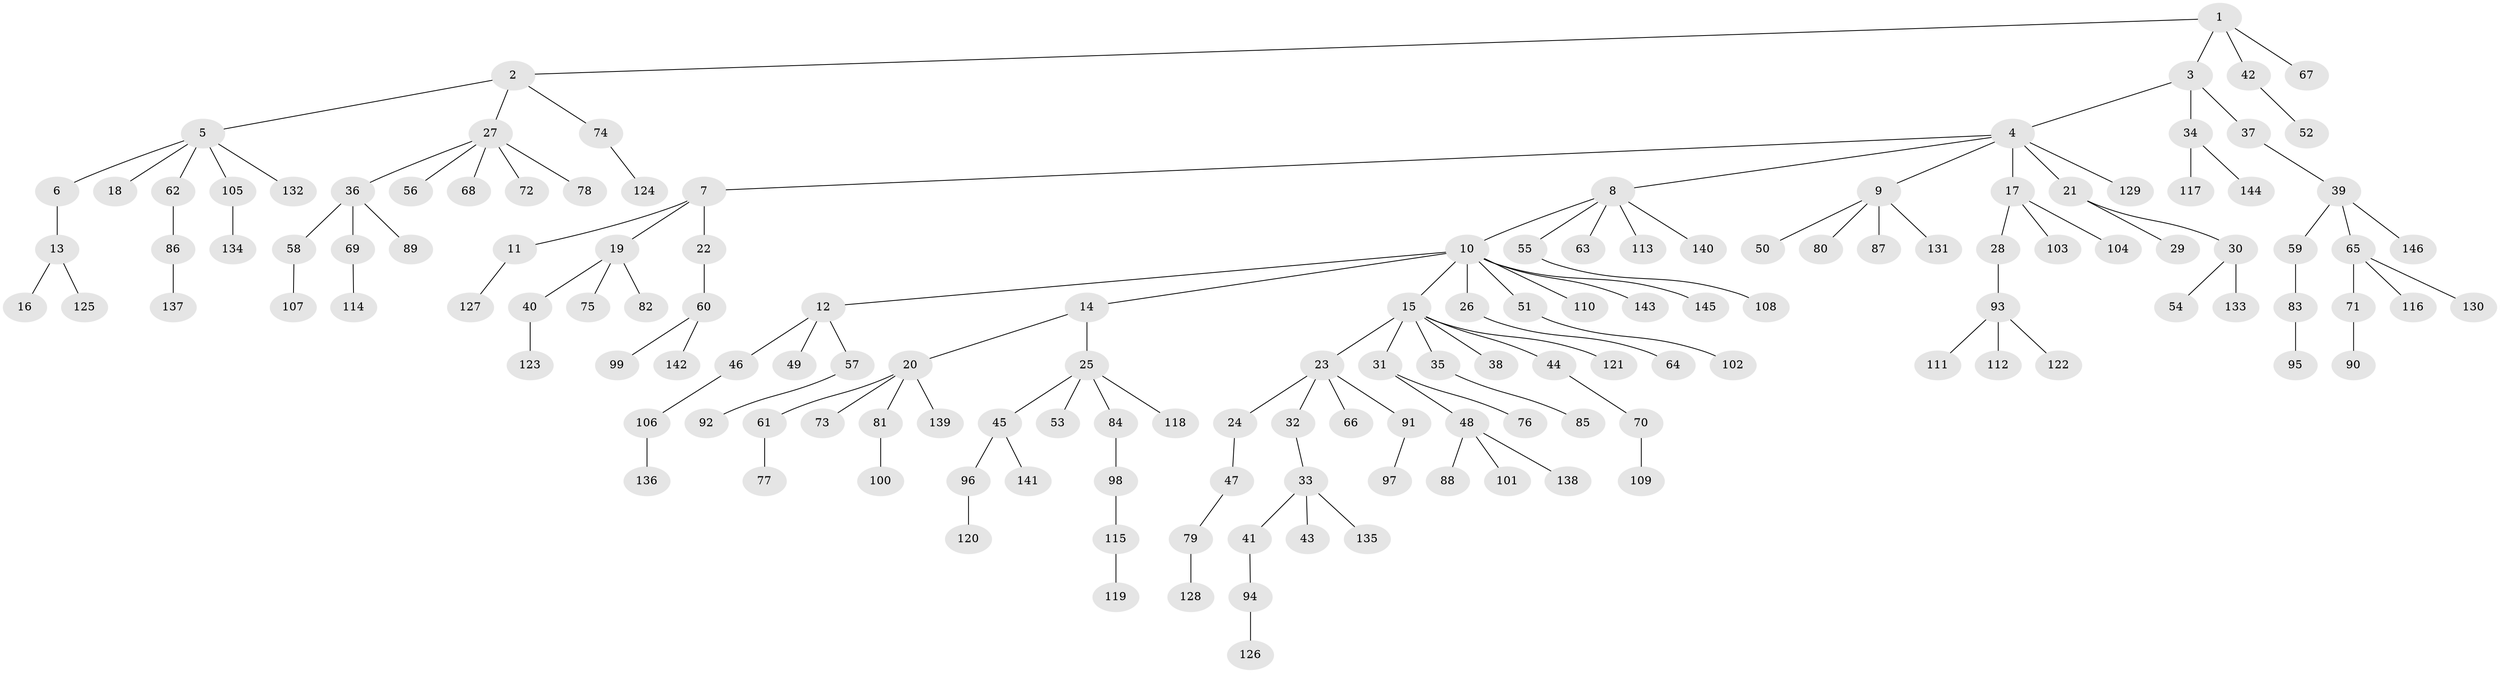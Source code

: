 // Generated by graph-tools (version 1.1) at 2025/52/03/09/25 04:52:26]
// undirected, 146 vertices, 145 edges
graph export_dot {
graph [start="1"]
  node [color=gray90,style=filled];
  1;
  2;
  3;
  4;
  5;
  6;
  7;
  8;
  9;
  10;
  11;
  12;
  13;
  14;
  15;
  16;
  17;
  18;
  19;
  20;
  21;
  22;
  23;
  24;
  25;
  26;
  27;
  28;
  29;
  30;
  31;
  32;
  33;
  34;
  35;
  36;
  37;
  38;
  39;
  40;
  41;
  42;
  43;
  44;
  45;
  46;
  47;
  48;
  49;
  50;
  51;
  52;
  53;
  54;
  55;
  56;
  57;
  58;
  59;
  60;
  61;
  62;
  63;
  64;
  65;
  66;
  67;
  68;
  69;
  70;
  71;
  72;
  73;
  74;
  75;
  76;
  77;
  78;
  79;
  80;
  81;
  82;
  83;
  84;
  85;
  86;
  87;
  88;
  89;
  90;
  91;
  92;
  93;
  94;
  95;
  96;
  97;
  98;
  99;
  100;
  101;
  102;
  103;
  104;
  105;
  106;
  107;
  108;
  109;
  110;
  111;
  112;
  113;
  114;
  115;
  116;
  117;
  118;
  119;
  120;
  121;
  122;
  123;
  124;
  125;
  126;
  127;
  128;
  129;
  130;
  131;
  132;
  133;
  134;
  135;
  136;
  137;
  138;
  139;
  140;
  141;
  142;
  143;
  144;
  145;
  146;
  1 -- 2;
  1 -- 3;
  1 -- 42;
  1 -- 67;
  2 -- 5;
  2 -- 27;
  2 -- 74;
  3 -- 4;
  3 -- 34;
  3 -- 37;
  4 -- 7;
  4 -- 8;
  4 -- 9;
  4 -- 17;
  4 -- 21;
  4 -- 129;
  5 -- 6;
  5 -- 18;
  5 -- 62;
  5 -- 105;
  5 -- 132;
  6 -- 13;
  7 -- 11;
  7 -- 19;
  7 -- 22;
  8 -- 10;
  8 -- 55;
  8 -- 63;
  8 -- 113;
  8 -- 140;
  9 -- 50;
  9 -- 80;
  9 -- 87;
  9 -- 131;
  10 -- 12;
  10 -- 14;
  10 -- 15;
  10 -- 26;
  10 -- 51;
  10 -- 110;
  10 -- 143;
  10 -- 145;
  11 -- 127;
  12 -- 46;
  12 -- 49;
  12 -- 57;
  13 -- 16;
  13 -- 125;
  14 -- 20;
  14 -- 25;
  15 -- 23;
  15 -- 31;
  15 -- 35;
  15 -- 38;
  15 -- 44;
  15 -- 121;
  17 -- 28;
  17 -- 103;
  17 -- 104;
  19 -- 40;
  19 -- 75;
  19 -- 82;
  20 -- 61;
  20 -- 73;
  20 -- 81;
  20 -- 139;
  21 -- 29;
  21 -- 30;
  22 -- 60;
  23 -- 24;
  23 -- 32;
  23 -- 66;
  23 -- 91;
  24 -- 47;
  25 -- 45;
  25 -- 53;
  25 -- 84;
  25 -- 118;
  26 -- 64;
  27 -- 36;
  27 -- 56;
  27 -- 68;
  27 -- 72;
  27 -- 78;
  28 -- 93;
  30 -- 54;
  30 -- 133;
  31 -- 48;
  31 -- 76;
  32 -- 33;
  33 -- 41;
  33 -- 43;
  33 -- 135;
  34 -- 117;
  34 -- 144;
  35 -- 85;
  36 -- 58;
  36 -- 69;
  36 -- 89;
  37 -- 39;
  39 -- 59;
  39 -- 65;
  39 -- 146;
  40 -- 123;
  41 -- 94;
  42 -- 52;
  44 -- 70;
  45 -- 96;
  45 -- 141;
  46 -- 106;
  47 -- 79;
  48 -- 88;
  48 -- 101;
  48 -- 138;
  51 -- 102;
  55 -- 108;
  57 -- 92;
  58 -- 107;
  59 -- 83;
  60 -- 99;
  60 -- 142;
  61 -- 77;
  62 -- 86;
  65 -- 71;
  65 -- 116;
  65 -- 130;
  69 -- 114;
  70 -- 109;
  71 -- 90;
  74 -- 124;
  79 -- 128;
  81 -- 100;
  83 -- 95;
  84 -- 98;
  86 -- 137;
  91 -- 97;
  93 -- 111;
  93 -- 112;
  93 -- 122;
  94 -- 126;
  96 -- 120;
  98 -- 115;
  105 -- 134;
  106 -- 136;
  115 -- 119;
}

